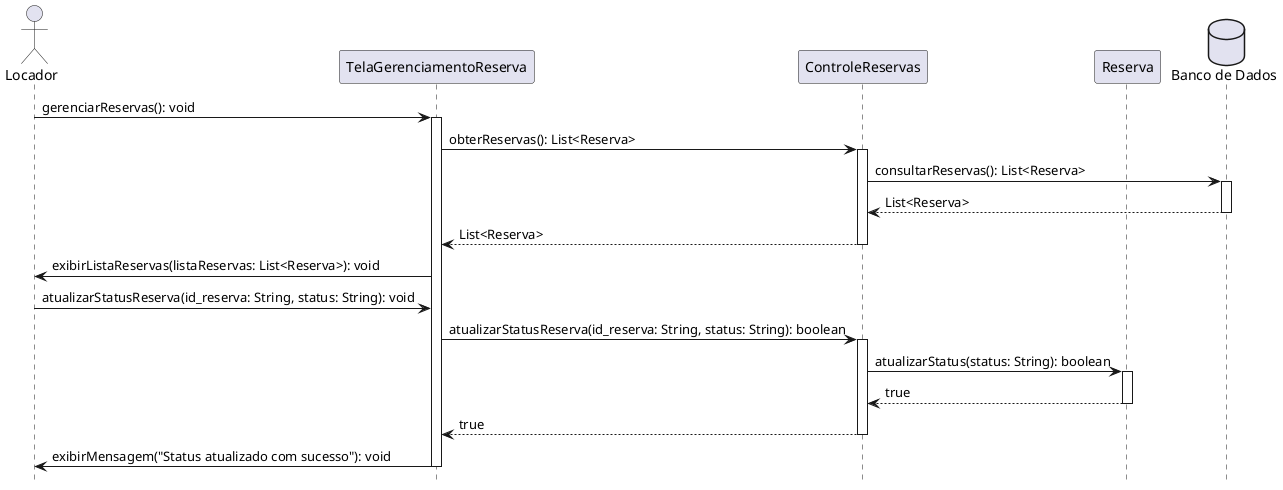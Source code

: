 @startuml "Gerenciar Reservas"
hide footbox

actor Locador as locador
participant "TelaGerenciamentoReserva" as tela_gerenciamento
participant "ControleReservas" as controle_reservas
participant "Reserva" as reserva
database "Banco de Dados" as bd

locador -> tela_gerenciamento: gerenciarReservas(): void
activate tela_gerenciamento
tela_gerenciamento -> controle_reservas: obterReservas(): List<Reserva>
activate controle_reservas

controle_reservas -> bd: consultarReservas(): List<Reserva>
activate bd
bd --> controle_reservas: List<Reserva>
deactivate bd

controle_reservas --> tela_gerenciamento: List<Reserva>
deactivate controle_reservas

tela_gerenciamento -> locador: exibirListaReservas(listaReservas: List<Reserva>): void

locador -> tela_gerenciamento: atualizarStatusReserva(id_reserva: String, status: String): void
tela_gerenciamento -> controle_reservas: atualizarStatusReserva(id_reserva: String, status: String): boolean
activate controle_reservas

controle_reservas -> reserva: atualizarStatus(status: String): boolean
activate reserva
reserva --> controle_reservas: true
deactivate reserva

controle_reservas --> tela_gerenciamento: true
deactivate controle_reservas

tela_gerenciamento -> locador: exibirMensagem("Status atualizado com sucesso"): void
deactivate tela_gerenciamento

@enduml
